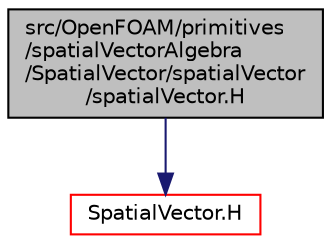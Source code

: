 digraph "src/OpenFOAM/primitives/spatialVectorAlgebra/SpatialVector/spatialVector/spatialVector.H"
{
  bgcolor="transparent";
  edge [fontname="Helvetica",fontsize="10",labelfontname="Helvetica",labelfontsize="10"];
  node [fontname="Helvetica",fontsize="10",shape=record];
  Node1 [label="src/OpenFOAM/primitives\l/spatialVectorAlgebra\l/SpatialVector/spatialVector\l/spatialVector.H",height=0.2,width=0.4,color="black", fillcolor="grey75", style="filled", fontcolor="black"];
  Node1 -> Node2 [color="midnightblue",fontsize="10",style="solid",fontname="Helvetica"];
  Node2 [label="SpatialVector.H",height=0.2,width=0.4,color="red",URL="$a09282.html"];
}
